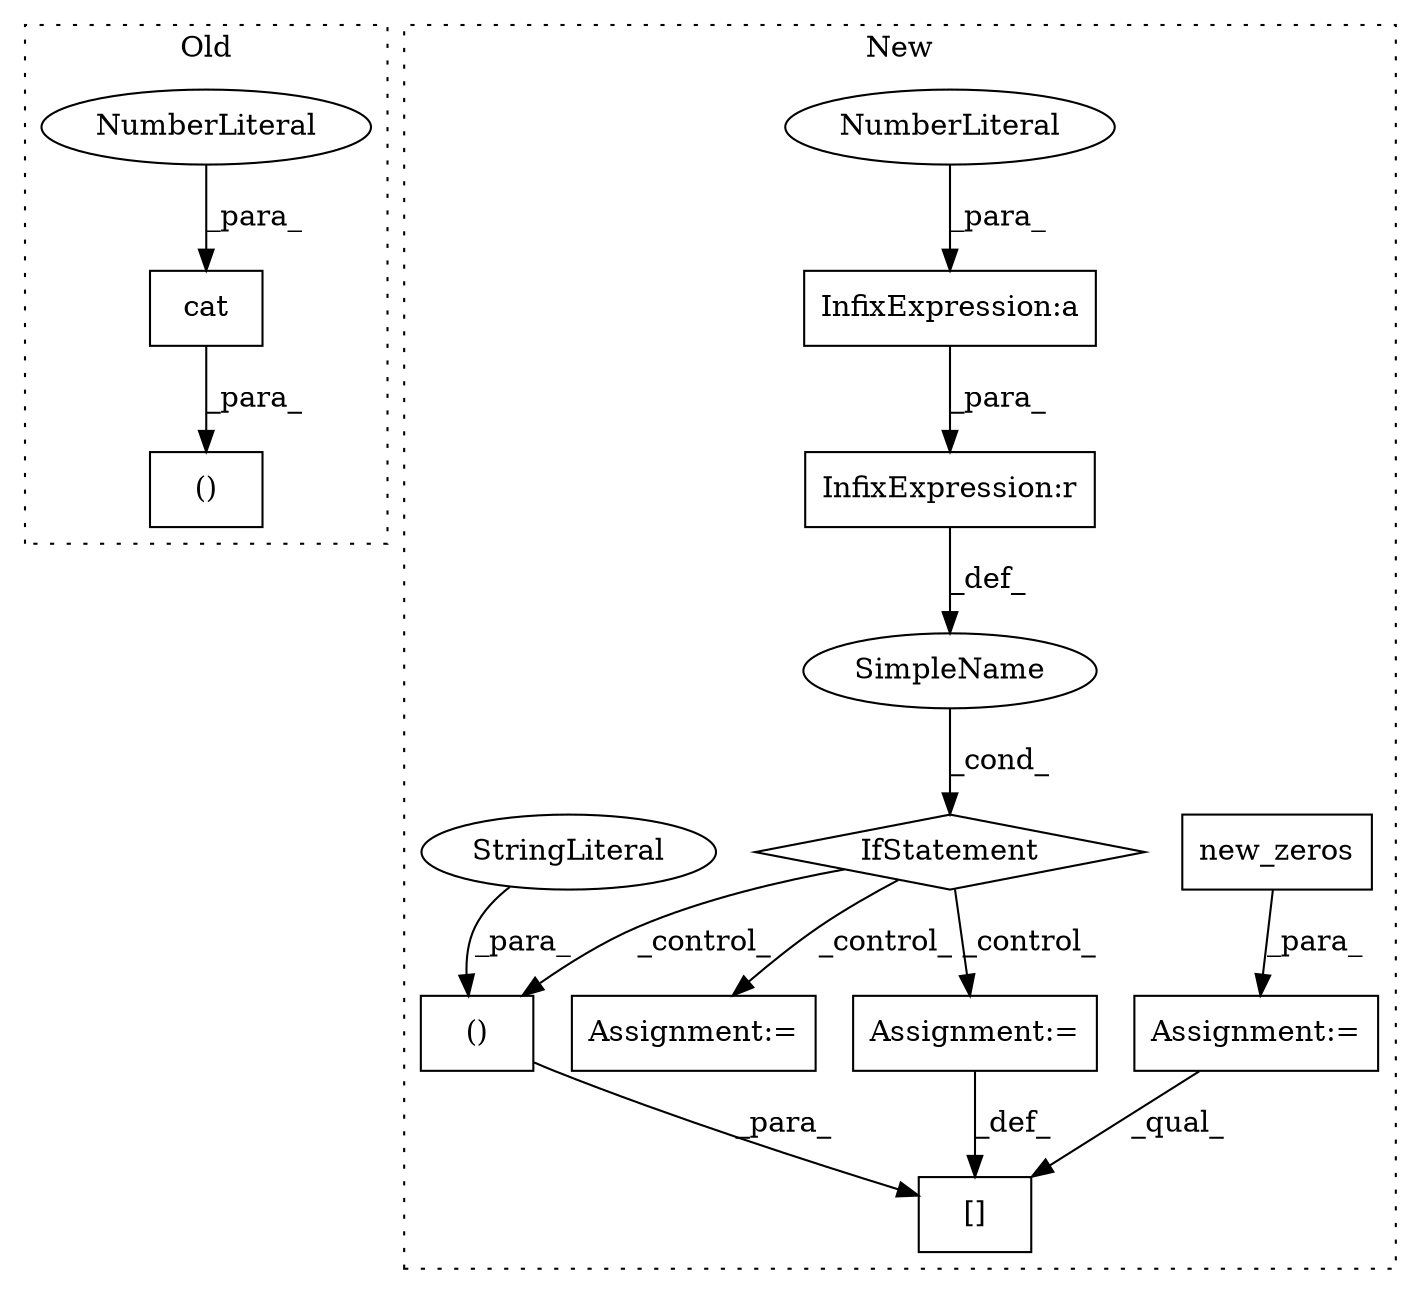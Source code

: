 digraph G {
subgraph cluster0 {
1 [label="cat" a="32" s="4526,4738" l="13,1" shape="box"];
3 [label="NumberLiteral" a="34" s="4737" l="1" shape="ellipse"];
5 [label="()" a="106" s="4874" l="256" shape="box"];
label = "Old";
style="dotted";
}
subgraph cluster1 {
2 [label="new_zeros" a="32" s="5110,5226" l="19,2" shape="box"];
4 [label="Assignment:=" a="7" s="5107" l="1" shape="box"];
6 [label="[]" a="2" s="5552,5693" l="14,2" shape="box"];
7 [label="()" a="106" s="5566" l="127" shape="box"];
8 [label="IfStatement" a="25" s="5528,5538" l="4,2" shape="diamond"];
9 [label="InfixExpression:a" a="27" s="5090" l="3" shape="box"];
10 [label="NumberLiteral" a="34" s="5093" l="1" shape="ellipse"];
11 [label="SimpleName" a="42" s="" l="" shape="ellipse"];
12 [label="StringLiteral" a="45" s="5566" l="31" shape="ellipse"];
13 [label="InfixExpression:r" a="27" s="5534" l="3" shape="box"];
14 [label="Assignment:=" a="7" s="5980" l="1" shape="box"];
15 [label="Assignment:=" a="7" s="5695" l="1" shape="box"];
label = "New";
style="dotted";
}
1 -> 5 [label="_para_"];
2 -> 4 [label="_para_"];
3 -> 1 [label="_para_"];
4 -> 6 [label="_qual_"];
7 -> 6 [label="_para_"];
8 -> 15 [label="_control_"];
8 -> 7 [label="_control_"];
8 -> 14 [label="_control_"];
9 -> 13 [label="_para_"];
10 -> 9 [label="_para_"];
11 -> 8 [label="_cond_"];
12 -> 7 [label="_para_"];
13 -> 11 [label="_def_"];
15 -> 6 [label="_def_"];
}
